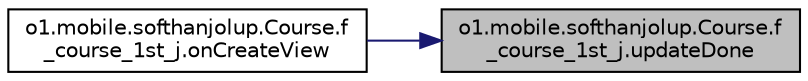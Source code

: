 digraph "o1.mobile.softhanjolup.Course.f_course_1st_j.updateDone"
{
 // LATEX_PDF_SIZE
  edge [fontname="Helvetica",fontsize="10",labelfontname="Helvetica",labelfontsize="10"];
  node [fontname="Helvetica",fontsize="10",shape=record];
  rankdir="RL";
  Node4 [label="o1.mobile.softhanjolup.Course.f\l_course_1st_j.updateDone",height=0.2,width=0.4,color="black", fillcolor="grey75", style="filled", fontcolor="black",tooltip=" "];
  Node4 -> Node5 [dir="back",color="midnightblue",fontsize="10",style="solid",fontname="Helvetica"];
  Node5 [label="o1.mobile.softhanjolup.Course.f\l_course_1st_j.onCreateView",height=0.2,width=0.4,color="black", fillcolor="white", style="filled",URL="$classo1_1_1mobile_1_1softhanjolup_1_1_course_1_1f__course__1st__j.html#af750129024f479a56e4a1dcbe4c200ba",tooltip=" "];
}
